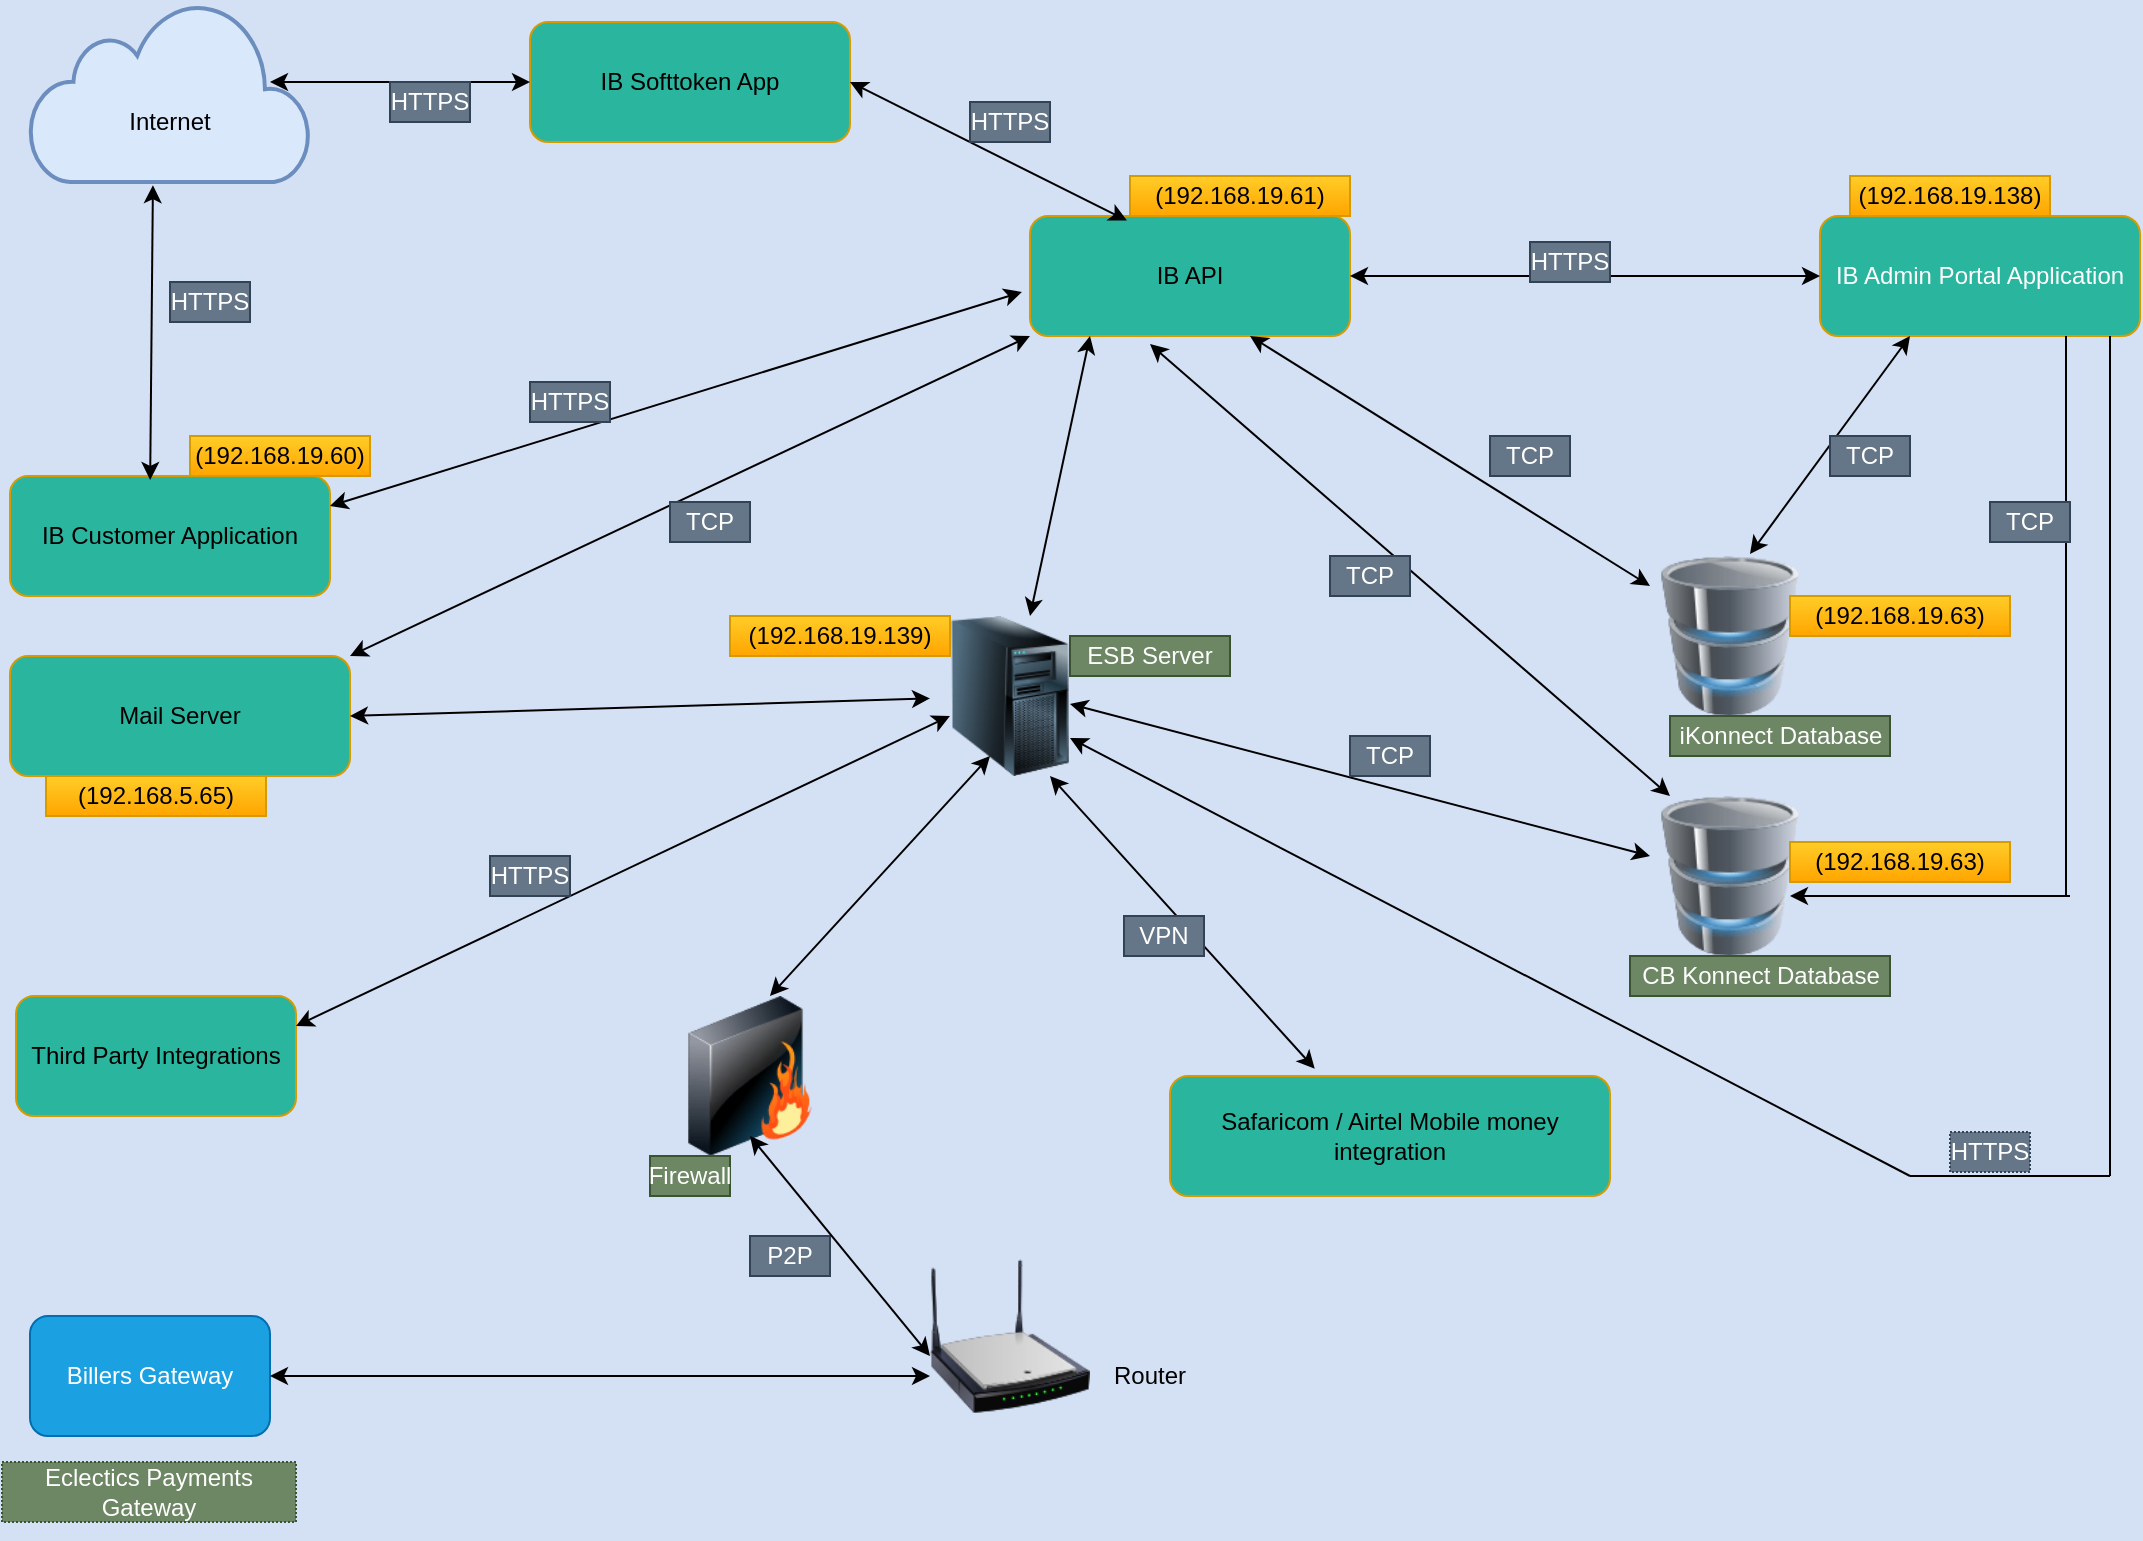 <mxfile version="13.5.8" type="github">
  <diagram id="GW4mwDwyA0wQwFZXJt3s" name="Page-1">
    <mxGraphModel dx="3137" dy="821" grid="1" gridSize="10" guides="1" tooltips="1" connect="1" arrows="1" fold="1" page="1" pageScale="1" pageWidth="827" pageHeight="1169" background="#D4E1F5" math="0" shadow="0">
      <root>
        <mxCell id="0" />
        <mxCell id="1" parent="0" />
        <mxCell id="x8eZy0DGjHu4TYxoLKKY-138" value="" style="image;html=1;image=img/lib/clip_art/computers/Database_128x128.png" vertex="1" parent="1">
          <mxGeometry x="-150" y="287" width="80" height="80" as="geometry" />
        </mxCell>
        <mxCell id="x8eZy0DGjHu4TYxoLKKY-139" value="" style="image;html=1;image=img/lib/clip_art/computers/Database_128x128.png" vertex="1" parent="1">
          <mxGeometry x="-150" y="407" width="80" height="80" as="geometry" />
        </mxCell>
        <mxCell id="x8eZy0DGjHu4TYxoLKKY-140" value="IB Customer Application" style="rounded=1;whiteSpace=wrap;html=1;fillColor=#2AB59E;strokeColor=#D79B00;" vertex="1" parent="1">
          <mxGeometry x="-970" y="247" width="160" height="60" as="geometry" />
        </mxCell>
        <mxCell id="x8eZy0DGjHu4TYxoLKKY-141" value="Third Party Integrations" style="rounded=1;whiteSpace=wrap;html=1;fillColor=#2AB59E;strokeColor=#D79B00;" vertex="1" parent="1">
          <mxGeometry x="-967" y="507" width="140" height="60" as="geometry" />
        </mxCell>
        <mxCell id="x8eZy0DGjHu4TYxoLKKY-142" value="IB API " style="rounded=1;whiteSpace=wrap;html=1;fillColor=#2AB59E;strokeColor=#D79B00;" vertex="1" parent="1">
          <mxGeometry x="-460" y="117" width="160" height="60" as="geometry" />
        </mxCell>
        <mxCell id="x8eZy0DGjHu4TYxoLKKY-143" value="IB Admin Portal Application" style="rounded=1;whiteSpace=wrap;html=1;fontColor=#ffffff;fillColor=#2AB59E;strokeColor=#D79B00;" vertex="1" parent="1">
          <mxGeometry x="-65" y="117" width="160" height="60" as="geometry" />
        </mxCell>
        <mxCell id="x8eZy0DGjHu4TYxoLKKY-166" value="iKonnect Database" style="text;html=1;align=center;verticalAlign=middle;resizable=0;points=[];autosize=1;fillColor=#6d8764;strokeColor=#3A5431;fontColor=#ffffff;" vertex="1" parent="1">
          <mxGeometry x="-140" y="367" width="110" height="20" as="geometry" />
        </mxCell>
        <mxCell id="x8eZy0DGjHu4TYxoLKKY-167" value="CB Konnect Database" style="text;html=1;align=center;verticalAlign=middle;resizable=0;points=[];autosize=1;fillColor=#6d8764;strokeColor=#3A5431;fontColor=#ffffff;" vertex="1" parent="1">
          <mxGeometry x="-160" y="487" width="130" height="20" as="geometry" />
        </mxCell>
        <mxCell id="x8eZy0DGjHu4TYxoLKKY-175" value="Safaricom / Airtel Mobile money integration" style="rounded=1;whiteSpace=wrap;html=1;fillColor=#2AB59E;strokeColor=#D79B00;" vertex="1" parent="1">
          <mxGeometry x="-390" y="547" width="220" height="60" as="geometry" />
        </mxCell>
        <mxCell id="x8eZy0DGjHu4TYxoLKKY-176" value="Billers Gateway" style="rounded=1;whiteSpace=wrap;html=1;fillColor=#1ba1e2;strokeColor=#006EAF;fontColor=#ffffff;" vertex="1" parent="1">
          <mxGeometry x="-960" y="667" width="120" height="60" as="geometry" />
        </mxCell>
        <mxCell id="x8eZy0DGjHu4TYxoLKKY-177" value="" style="image;html=1;image=img/lib/clip_art/computers/Server_Tower_128x128.png" vertex="1" parent="1">
          <mxGeometry x="-510" y="317" width="80" height="80" as="geometry" />
        </mxCell>
        <mxCell id="x8eZy0DGjHu4TYxoLKKY-181" value="" style="endArrow=classic;startArrow=classic;html=1;exitX=1;exitY=0.25;exitDx=0;exitDy=0;" edge="1" parent="1" source="x8eZy0DGjHu4TYxoLKKY-141">
          <mxGeometry width="50" height="50" relative="1" as="geometry">
            <mxPoint x="-560" y="417" as="sourcePoint" />
            <mxPoint x="-500" y="367" as="targetPoint" />
          </mxGeometry>
        </mxCell>
        <mxCell id="x8eZy0DGjHu4TYxoLKKY-183" value="" style="endArrow=classic;startArrow=classic;html=1;exitX=1;exitY=0.5;exitDx=0;exitDy=0;entryX=0;entryY=0.5;entryDx=0;entryDy=0;" edge="1" parent="1" source="x8eZy0DGjHu4TYxoLKKY-142" target="x8eZy0DGjHu4TYxoLKKY-143">
          <mxGeometry width="50" height="50" relative="1" as="geometry">
            <mxPoint x="-240" y="187" as="sourcePoint" />
            <mxPoint x="-70" y="147" as="targetPoint" />
          </mxGeometry>
        </mxCell>
        <mxCell id="x8eZy0DGjHu4TYxoLKKY-185" value="" style="endArrow=classic;startArrow=classic;html=1;entryX=0.75;entryY=1;entryDx=0;entryDy=0;exitX=0.329;exitY=-0.061;exitDx=0;exitDy=0;exitPerimeter=0;" edge="1" parent="1" source="x8eZy0DGjHu4TYxoLKKY-175" target="x8eZy0DGjHu4TYxoLKKY-177">
          <mxGeometry width="50" height="50" relative="1" as="geometry">
            <mxPoint x="-290" y="517" as="sourcePoint" />
            <mxPoint x="-240" y="467" as="targetPoint" />
          </mxGeometry>
        </mxCell>
        <mxCell id="x8eZy0DGjHu4TYxoLKKY-186" value="" style="endArrow=classic;startArrow=classic;html=1;" edge="1" parent="1">
          <mxGeometry width="50" height="50" relative="1" as="geometry">
            <mxPoint x="-440" y="361" as="sourcePoint" />
            <mxPoint x="-150" y="437" as="targetPoint" />
          </mxGeometry>
        </mxCell>
        <mxCell id="x8eZy0DGjHu4TYxoLKKY-188" value="" style="endArrow=classic;startArrow=classic;html=1;exitX=0.625;exitY=-0.012;exitDx=0;exitDy=0;exitPerimeter=0;" edge="1" parent="1" source="x8eZy0DGjHu4TYxoLKKY-138">
          <mxGeometry width="50" height="50" relative="1" as="geometry">
            <mxPoint x="-70" y="227" as="sourcePoint" />
            <mxPoint x="-20" y="177" as="targetPoint" />
          </mxGeometry>
        </mxCell>
        <mxCell id="x8eZy0DGjHu4TYxoLKKY-191" value="" style="endArrow=none;html=1;" edge="1" parent="1">
          <mxGeometry width="50" height="50" relative="1" as="geometry">
            <mxPoint x="58" y="457" as="sourcePoint" />
            <mxPoint x="58" y="177" as="targetPoint" />
          </mxGeometry>
        </mxCell>
        <mxCell id="x8eZy0DGjHu4TYxoLKKY-192" value="" style="endArrow=classic;html=1;entryX=0.875;entryY=0.625;entryDx=0;entryDy=0;entryPerimeter=0;" edge="1" parent="1" target="x8eZy0DGjHu4TYxoLKKY-139">
          <mxGeometry width="50" height="50" relative="1" as="geometry">
            <mxPoint x="60" y="457" as="sourcePoint" />
            <mxPoint y="457" as="targetPoint" />
          </mxGeometry>
        </mxCell>
        <mxCell id="x8eZy0DGjHu4TYxoLKKY-193" value="" style="endArrow=classic;startArrow=classic;html=1;" edge="1" parent="1" source="x8eZy0DGjHu4TYxoLKKY-138">
          <mxGeometry width="50" height="50" relative="1" as="geometry">
            <mxPoint x="-400" y="227" as="sourcePoint" />
            <mxPoint x="-350" y="177" as="targetPoint" />
          </mxGeometry>
        </mxCell>
        <mxCell id="x8eZy0DGjHu4TYxoLKKY-194" value="" style="endArrow=classic;startArrow=classic;html=1;exitX=0.125;exitY=0;exitDx=0;exitDy=0;exitPerimeter=0;entryX=0.375;entryY=1.067;entryDx=0;entryDy=0;entryPerimeter=0;" edge="1" parent="1" source="x8eZy0DGjHu4TYxoLKKY-139" target="x8eZy0DGjHu4TYxoLKKY-142">
          <mxGeometry width="50" height="50" relative="1" as="geometry">
            <mxPoint x="-438" y="237" as="sourcePoint" />
            <mxPoint x="-388" y="187" as="targetPoint" />
          </mxGeometry>
        </mxCell>
        <mxCell id="x8eZy0DGjHu4TYxoLKKY-195" value="" style="endArrow=none;html=1;" edge="1" parent="1">
          <mxGeometry width="50" height="50" relative="1" as="geometry">
            <mxPoint x="80" y="597" as="sourcePoint" />
            <mxPoint x="80" y="177" as="targetPoint" />
          </mxGeometry>
        </mxCell>
        <mxCell id="x8eZy0DGjHu4TYxoLKKY-196" value="" style="endArrow=classic;html=1;" edge="1" parent="1">
          <mxGeometry width="50" height="50" relative="1" as="geometry">
            <mxPoint x="-20" y="597" as="sourcePoint" />
            <mxPoint x="-440" y="378" as="targetPoint" />
          </mxGeometry>
        </mxCell>
        <mxCell id="x8eZy0DGjHu4TYxoLKKY-197" value="" style="endArrow=none;html=1;" edge="1" parent="1">
          <mxGeometry width="50" height="50" relative="1" as="geometry">
            <mxPoint x="-20" y="597" as="sourcePoint" />
            <mxPoint x="80" y="597" as="targetPoint" />
          </mxGeometry>
        </mxCell>
        <mxCell id="x8eZy0DGjHu4TYxoLKKY-198" value="" style="endArrow=classic;startArrow=classic;html=1;" edge="1" parent="1">
          <mxGeometry width="50" height="50" relative="1" as="geometry">
            <mxPoint x="-460" y="317" as="sourcePoint" />
            <mxPoint x="-430" y="177" as="targetPoint" />
          </mxGeometry>
        </mxCell>
        <mxCell id="x8eZy0DGjHu4TYxoLKKY-201" value="P2P" style="text;html=1;align=center;verticalAlign=middle;whiteSpace=wrap;rounded=0;fillColor=#647687;strokeColor=#314354;fontColor=#ffffff;" vertex="1" parent="1">
          <mxGeometry x="-600" y="627" width="40" height="20" as="geometry" />
        </mxCell>
        <mxCell id="x8eZy0DGjHu4TYxoLKKY-202" value="HTTPS" style="text;html=1;strokeColor=#314354;fillColor=#647687;align=center;verticalAlign=middle;whiteSpace=wrap;rounded=0;fontColor=#ffffff;" vertex="1" parent="1">
          <mxGeometry x="-730" y="437" width="40" height="20" as="geometry" />
        </mxCell>
        <mxCell id="x8eZy0DGjHu4TYxoLKKY-203" value="Mail Server" style="rounded=1;whiteSpace=wrap;html=1;fillColor=#2AB59E;strokeColor=#D79B00;" vertex="1" parent="1">
          <mxGeometry x="-970" y="337" width="170" height="60" as="geometry" />
        </mxCell>
        <mxCell id="x8eZy0DGjHu4TYxoLKKY-204" value="" style="html=1;verticalLabelPosition=bottom;align=center;labelBackgroundColor=#ffffff;verticalAlign=top;strokeWidth=2;strokeColor=#6c8ebf;shadow=0;dashed=0;shape=mxgraph.ios7.icons.cloud;fillColor=#dae8fc;" vertex="1" parent="1">
          <mxGeometry x="-960" y="10" width="140" height="90" as="geometry" />
        </mxCell>
        <mxCell id="x8eZy0DGjHu4TYxoLKKY-205" value="Internet" style="text;html=1;strokeColor=none;fillColor=none;align=center;verticalAlign=middle;whiteSpace=wrap;rounded=0;" vertex="1" parent="1">
          <mxGeometry x="-910" y="60" width="40" height="20" as="geometry" />
        </mxCell>
        <mxCell id="x8eZy0DGjHu4TYxoLKKY-206" value="" style="endArrow=classic;startArrow=classic;html=1;exitX=0.438;exitY=-0.05;exitDx=0;exitDy=0;exitPerimeter=0;entryX=0.439;entryY=1.018;entryDx=0;entryDy=0;entryPerimeter=0;" edge="1" parent="1" target="x8eZy0DGjHu4TYxoLKKY-204">
          <mxGeometry width="50" height="50" relative="1" as="geometry">
            <mxPoint x="-899.92" y="249" as="sourcePoint" />
            <mxPoint x="-900" y="177" as="targetPoint" />
          </mxGeometry>
        </mxCell>
        <mxCell id="x8eZy0DGjHu4TYxoLKKY-208" value="" style="endArrow=classic;startArrow=classic;html=1;entryX=-0.025;entryY=0.633;entryDx=0;entryDy=0;entryPerimeter=0;exitX=1;exitY=0.25;exitDx=0;exitDy=0;" edge="1" parent="1" source="x8eZy0DGjHu4TYxoLKKY-140" target="x8eZy0DGjHu4TYxoLKKY-142">
          <mxGeometry width="50" height="50" relative="1" as="geometry">
            <mxPoint x="-700" y="267" as="sourcePoint" />
            <mxPoint x="-650" y="217" as="targetPoint" />
          </mxGeometry>
        </mxCell>
        <mxCell id="x8eZy0DGjHu4TYxoLKKY-209" value="ESB Server" style="text;html=1;strokeColor=#3A5431;fillColor=#6d8764;align=center;verticalAlign=middle;whiteSpace=wrap;rounded=0;fontColor=#ffffff;" vertex="1" parent="1">
          <mxGeometry x="-440" y="327" width="80" height="20" as="geometry" />
        </mxCell>
        <mxCell id="x8eZy0DGjHu4TYxoLKKY-210" value="" style="endArrow=classic;startArrow=classic;html=1;exitX=1;exitY=0.5;exitDx=0;exitDy=0;" edge="1" parent="1" source="x8eZy0DGjHu4TYxoLKKY-203" target="x8eZy0DGjHu4TYxoLKKY-177">
          <mxGeometry width="50" height="50" relative="1" as="geometry">
            <mxPoint x="-510" y="447" as="sourcePoint" />
            <mxPoint x="-460" y="397" as="targetPoint" />
          </mxGeometry>
        </mxCell>
        <mxCell id="x8eZy0DGjHu4TYxoLKKY-211" value="" style="image;html=1;image=img/lib/clip_art/networking/Wireless_Router_N_128x128.png" vertex="1" parent="1">
          <mxGeometry x="-510" y="637" width="80" height="80" as="geometry" />
        </mxCell>
        <mxCell id="x8eZy0DGjHu4TYxoLKKY-212" value="" style="image;html=1;image=img/lib/clip_art/networking/Firewall_128x128.png" vertex="1" parent="1">
          <mxGeometry x="-640" y="507" width="80" height="80" as="geometry" />
        </mxCell>
        <mxCell id="x8eZy0DGjHu4TYxoLKKY-213" value="" style="endArrow=classic;startArrow=classic;html=1;entryX=0;entryY=0.75;entryDx=0;entryDy=0;" edge="1" parent="1" source="x8eZy0DGjHu4TYxoLKKY-176" target="x8eZy0DGjHu4TYxoLKKY-211">
          <mxGeometry width="50" height="50" relative="1" as="geometry">
            <mxPoint x="-700" y="697" as="sourcePoint" />
            <mxPoint x="-650" y="647" as="targetPoint" />
          </mxGeometry>
        </mxCell>
        <mxCell id="x8eZy0DGjHu4TYxoLKKY-214" value="" style="endArrow=classic;startArrow=classic;html=1;" edge="1" parent="1">
          <mxGeometry width="50" height="50" relative="1" as="geometry">
            <mxPoint x="-510" y="687" as="sourcePoint" />
            <mxPoint x="-600" y="577" as="targetPoint" />
          </mxGeometry>
        </mxCell>
        <mxCell id="x8eZy0DGjHu4TYxoLKKY-215" value="" style="endArrow=classic;startArrow=classic;html=1;" edge="1" parent="1">
          <mxGeometry width="50" height="50" relative="1" as="geometry">
            <mxPoint x="-590" y="507" as="sourcePoint" />
            <mxPoint x="-480" y="387" as="targetPoint" />
          </mxGeometry>
        </mxCell>
        <mxCell id="x8eZy0DGjHu4TYxoLKKY-216" value="Router" style="text;html=1;strokeColor=none;fillColor=none;align=center;verticalAlign=middle;whiteSpace=wrap;rounded=0;" vertex="1" parent="1">
          <mxGeometry x="-420" y="687" width="40" height="20" as="geometry" />
        </mxCell>
        <mxCell id="x8eZy0DGjHu4TYxoLKKY-217" value="Firewall" style="text;html=1;strokeColor=#3A5431;fillColor=#6d8764;align=center;verticalAlign=middle;whiteSpace=wrap;rounded=0;fontColor=#ffffff;" vertex="1" parent="1">
          <mxGeometry x="-650" y="587" width="40" height="20" as="geometry" />
        </mxCell>
        <mxCell id="x8eZy0DGjHu4TYxoLKKY-222" value="" style="endArrow=classic;startArrow=classic;html=1;entryX=0;entryY=1;entryDx=0;entryDy=0;" edge="1" parent="1" target="x8eZy0DGjHu4TYxoLKKY-142">
          <mxGeometry width="50" height="50" relative="1" as="geometry">
            <mxPoint x="-800" y="337" as="sourcePoint" />
            <mxPoint x="-750" y="287" as="targetPoint" />
          </mxGeometry>
        </mxCell>
        <mxCell id="x8eZy0DGjHu4TYxoLKKY-223" value="VPN" style="text;html=1;strokeColor=#314354;fillColor=#647687;align=center;verticalAlign=middle;whiteSpace=wrap;rounded=0;fontColor=#ffffff;" vertex="1" parent="1">
          <mxGeometry x="-413" y="467" width="40" height="20" as="geometry" />
        </mxCell>
        <mxCell id="x8eZy0DGjHu4TYxoLKKY-224" value="IB Softtoken App" style="rounded=1;whiteSpace=wrap;html=1;fillColor=#2AB59E;strokeColor=#D79B00;" vertex="1" parent="1">
          <mxGeometry x="-710" y="20" width="160" height="60" as="geometry" />
        </mxCell>
        <mxCell id="x8eZy0DGjHu4TYxoLKKY-225" value="" style="endArrow=classic;startArrow=classic;html=1;entryX=0.303;entryY=0.038;entryDx=0;entryDy=0;entryPerimeter=0;exitX=1;exitY=0.5;exitDx=0;exitDy=0;" edge="1" parent="1" source="x8eZy0DGjHu4TYxoLKKY-224" target="x8eZy0DGjHu4TYxoLKKY-142">
          <mxGeometry width="50" height="50" relative="1" as="geometry">
            <mxPoint x="-470" y="70" as="sourcePoint" />
            <mxPoint x="-420" y="20" as="targetPoint" />
          </mxGeometry>
        </mxCell>
        <mxCell id="x8eZy0DGjHu4TYxoLKKY-226" value="" style="endArrow=classic;startArrow=classic;html=1;entryX=0;entryY=0.5;entryDx=0;entryDy=0;" edge="1" parent="1" target="x8eZy0DGjHu4TYxoLKKY-224">
          <mxGeometry width="50" height="50" relative="1" as="geometry">
            <mxPoint x="-840" y="50" as="sourcePoint" />
            <mxPoint x="-790" as="targetPoint" />
          </mxGeometry>
        </mxCell>
        <mxCell id="x8eZy0DGjHu4TYxoLKKY-227" value="HTTPS" style="text;html=1;strokeColor=#314354;fillColor=#647687;align=center;verticalAlign=middle;whiteSpace=wrap;rounded=0;fontColor=#ffffff;" vertex="1" parent="1">
          <mxGeometry x="-780" y="50" width="40" height="20" as="geometry" />
        </mxCell>
        <mxCell id="x8eZy0DGjHu4TYxoLKKY-228" value="HTTPS" style="text;html=1;strokeColor=#314354;fillColor=#647687;align=center;verticalAlign=middle;whiteSpace=wrap;rounded=0;fontColor=#ffffff;" vertex="1" parent="1">
          <mxGeometry x="-890" y="150" width="40" height="20" as="geometry" />
        </mxCell>
        <mxCell id="x8eZy0DGjHu4TYxoLKKY-231" value="HTTPS" style="text;html=1;strokeColor=#314354;fillColor=#647687;align=center;verticalAlign=middle;whiteSpace=wrap;rounded=0;fontColor=#ffffff;" vertex="1" parent="1">
          <mxGeometry x="-490" y="60" width="40" height="20" as="geometry" />
        </mxCell>
        <mxCell id="x8eZy0DGjHu4TYxoLKKY-233" value="(192.168.19.60)" style="text;html=1;strokeColor=#d79b00;fillColor=#ffcd28;align=center;verticalAlign=middle;whiteSpace=wrap;rounded=0;gradientColor=#ffa500;" vertex="1" parent="1">
          <mxGeometry x="-880" y="227" width="90" height="20" as="geometry" />
        </mxCell>
        <mxCell id="x8eZy0DGjHu4TYxoLKKY-234" value="(192.168.19.61)" style="text;html=1;strokeColor=#d79b00;fillColor=#ffcd28;align=center;verticalAlign=middle;whiteSpace=wrap;rounded=0;gradientColor=#ffa500;" vertex="1" parent="1">
          <mxGeometry x="-410" y="97" width="110" height="20" as="geometry" />
        </mxCell>
        <mxCell id="x8eZy0DGjHu4TYxoLKKY-236" value="(192.168.19.138)" style="text;html=1;strokeColor=#d79b00;fillColor=#ffcd28;align=center;verticalAlign=middle;whiteSpace=wrap;rounded=0;gradientColor=#ffa500;" vertex="1" parent="1">
          <mxGeometry x="-50" y="97" width="100" height="20" as="geometry" />
        </mxCell>
        <mxCell id="x8eZy0DGjHu4TYxoLKKY-238" value="(192.168.5.65)" style="text;html=1;strokeColor=#d79b00;fillColor=#ffcd28;align=center;verticalAlign=middle;whiteSpace=wrap;rounded=0;gradientColor=#ffa500;" vertex="1" parent="1">
          <mxGeometry x="-952" y="397" width="110" height="20" as="geometry" />
        </mxCell>
        <mxCell id="x8eZy0DGjHu4TYxoLKKY-239" value="(192.168.19.139)" style="text;html=1;strokeColor=#d79b00;fillColor=#ffcd28;align=center;verticalAlign=middle;whiteSpace=wrap;rounded=0;gradientColor=#ffa500;" vertex="1" parent="1">
          <mxGeometry x="-610" y="317" width="110" height="20" as="geometry" />
        </mxCell>
        <mxCell id="x8eZy0DGjHu4TYxoLKKY-240" value="(192.168.19.63)" style="text;html=1;strokeColor=#d79b00;fillColor=#ffcd28;align=center;verticalAlign=middle;whiteSpace=wrap;rounded=0;gradientColor=#ffa500;" vertex="1" parent="1">
          <mxGeometry x="-80" y="430" width="110" height="20" as="geometry" />
        </mxCell>
        <mxCell id="x8eZy0DGjHu4TYxoLKKY-241" value="(192.168.19.63)" style="text;html=1;strokeColor=#d79b00;fillColor=#ffcd28;align=center;verticalAlign=middle;whiteSpace=wrap;rounded=0;gradientColor=#ffa500;" vertex="1" parent="1">
          <mxGeometry x="-80" y="307" width="110" height="20" as="geometry" />
        </mxCell>
        <mxCell id="x8eZy0DGjHu4TYxoLKKY-242" value="HTTPS" style="text;html=1;strokeColor=#314354;fillColor=#647687;align=center;verticalAlign=middle;whiteSpace=wrap;rounded=0;fontColor=#ffffff;" vertex="1" parent="1">
          <mxGeometry x="-710" y="200" width="40" height="20" as="geometry" />
        </mxCell>
        <mxCell id="x8eZy0DGjHu4TYxoLKKY-243" value="TCP" style="text;html=1;strokeColor=#314354;fillColor=#647687;align=center;verticalAlign=middle;whiteSpace=wrap;rounded=0;fontColor=#ffffff;" vertex="1" parent="1">
          <mxGeometry x="-640" y="260" width="40" height="20" as="geometry" />
        </mxCell>
        <mxCell id="x8eZy0DGjHu4TYxoLKKY-244" value="HTTPS" style="text;html=1;strokeColor=#314354;fillColor=#647687;align=center;verticalAlign=middle;whiteSpace=wrap;rounded=0;fontColor=#ffffff;" vertex="1" parent="1">
          <mxGeometry x="-210" y="130" width="40" height="20" as="geometry" />
        </mxCell>
        <mxCell id="x8eZy0DGjHu4TYxoLKKY-245" value="TCP" style="text;html=1;strokeColor=#314354;fillColor=#647687;align=center;verticalAlign=middle;whiteSpace=wrap;rounded=0;fontColor=#ffffff;" vertex="1" parent="1">
          <mxGeometry x="-230" y="227" width="40" height="20" as="geometry" />
        </mxCell>
        <mxCell id="x8eZy0DGjHu4TYxoLKKY-246" value="TCP" style="text;html=1;strokeColor=#314354;fillColor=#647687;align=center;verticalAlign=middle;whiteSpace=wrap;rounded=0;fontColor=#ffffff;" vertex="1" parent="1">
          <mxGeometry x="-310" y="287" width="40" height="20" as="geometry" />
        </mxCell>
        <mxCell id="x8eZy0DGjHu4TYxoLKKY-247" value="TCP" style="text;html=1;strokeColor=#314354;fillColor=#647687;align=center;verticalAlign=middle;whiteSpace=wrap;rounded=0;fontColor=#ffffff;" vertex="1" parent="1">
          <mxGeometry x="-60" y="227" width="40" height="20" as="geometry" />
        </mxCell>
        <mxCell id="x8eZy0DGjHu4TYxoLKKY-248" value="TCP" style="text;html=1;strokeColor=#314354;fillColor=#647687;align=center;verticalAlign=middle;whiteSpace=wrap;rounded=0;fontColor=#ffffff;" vertex="1" parent="1">
          <mxGeometry x="20" y="260" width="40" height="20" as="geometry" />
        </mxCell>
        <mxCell id="x8eZy0DGjHu4TYxoLKKY-249" value="HTTPS" style="text;html=1;fillColor=#647687;align=center;verticalAlign=middle;whiteSpace=wrap;rounded=0;dashed=1;dashPattern=1 1;strokeColor=#314354;fontColor=#ffffff;" vertex="1" parent="1">
          <mxGeometry y="575" width="40" height="20" as="geometry" />
        </mxCell>
        <mxCell id="x8eZy0DGjHu4TYxoLKKY-250" value="TCP" style="text;html=1;strokeColor=#314354;fillColor=#647687;align=center;verticalAlign=middle;whiteSpace=wrap;rounded=0;fontColor=#ffffff;" vertex="1" parent="1">
          <mxGeometry x="-300" y="377" width="40" height="20" as="geometry" />
        </mxCell>
        <mxCell id="x8eZy0DGjHu4TYxoLKKY-251" value="Eclectics Payments Gateway" style="text;html=1;strokeColor=#3A5431;fillColor=#6d8764;align=center;verticalAlign=middle;whiteSpace=wrap;rounded=0;dashed=1;dashPattern=1 1;fontColor=#ffffff;" vertex="1" parent="1">
          <mxGeometry x="-974" y="740" width="147" height="30" as="geometry" />
        </mxCell>
        <mxCell id="x8eZy0DGjHu4TYxoLKKY-252" style="edgeStyle=orthogonalEdgeStyle;rounded=0;orthogonalLoop=1;jettySize=auto;html=1;exitX=0.5;exitY=1;exitDx=0;exitDy=0;" edge="1" parent="1" source="x8eZy0DGjHu4TYxoLKKY-251" target="x8eZy0DGjHu4TYxoLKKY-251">
          <mxGeometry relative="1" as="geometry" />
        </mxCell>
      </root>
    </mxGraphModel>
  </diagram>
</mxfile>
